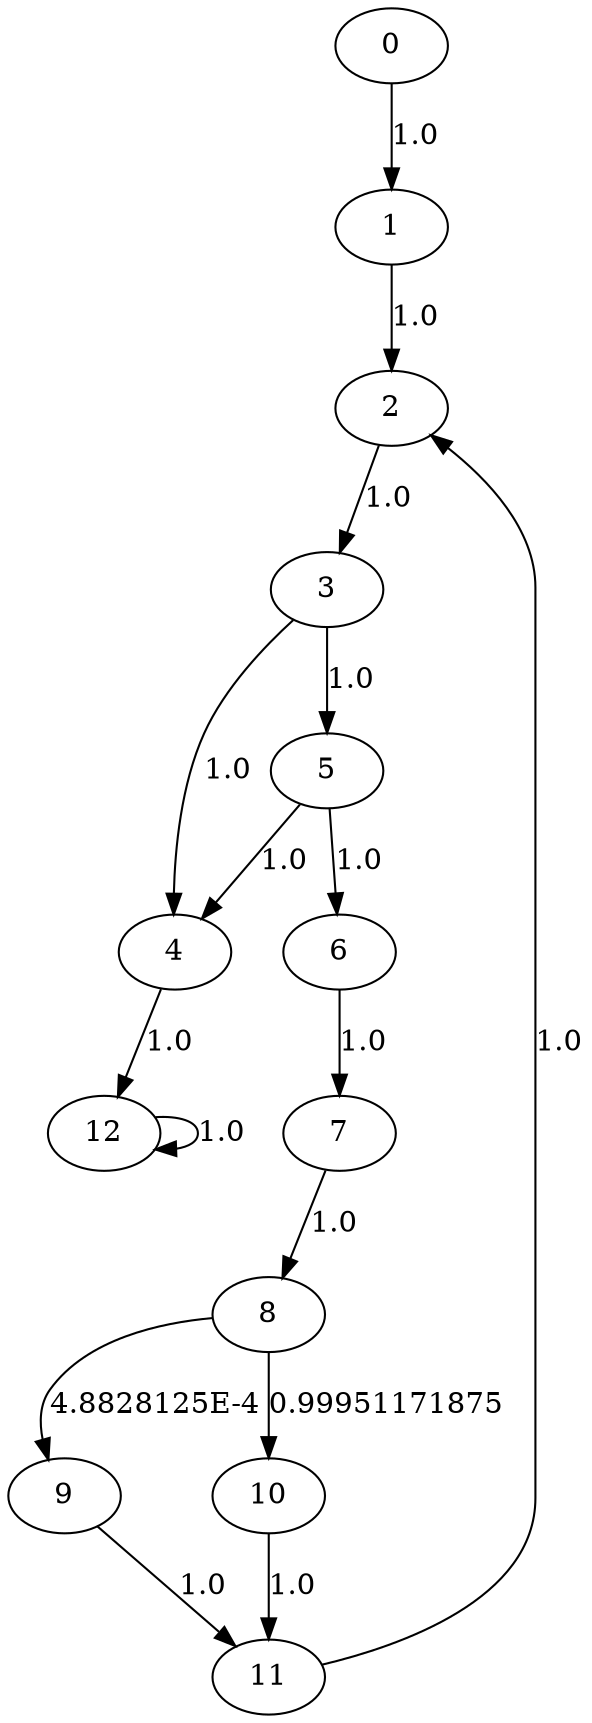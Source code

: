 digraph {
	0 -> 1[label= "1.0"];
	1 -> 2[label= "1.0"];
	2 -> 3[label= "1.0"];
	3 -> 4[label= "1.0"];
	3 -> 5[label= "1.0"];
	5 -> 4[label= "1.0"];
	5 -> 6[label= "1.0"];
	6 -> 7[label= "1.0"];
	7 -> 8[label= "1.0"];
	8 -> 9[label= "4.8828125E-4"];
	8 -> 10[label= "0.99951171875"];
	10 -> 11[label= "1.0"];
	9 -> 11[label= "1.0"];
	11 -> 2[label= "1.0"];
	4 -> 12[label= "1.0"];
	12 -> 12[label= "1.0"];
}